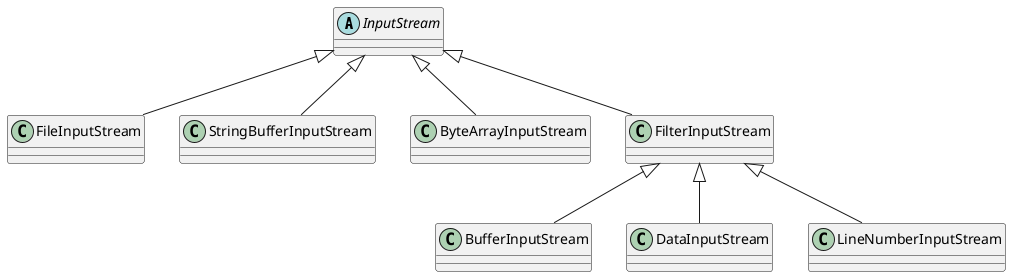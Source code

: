 @startuml
'https://plantuml.com/class-diagram

abstract class InputStream

InputStream <|-- FileInputStream

InputStream <|-- StringBufferInputStream
InputStream <|-- ByteArrayInputStream
InputStream <|-- FilterInputStream

FilterInputStream <|-- BufferInputStream
FilterInputStream <|-- DataInputStream
FilterInputStream <|-- LineNumberInputStream


@enduml